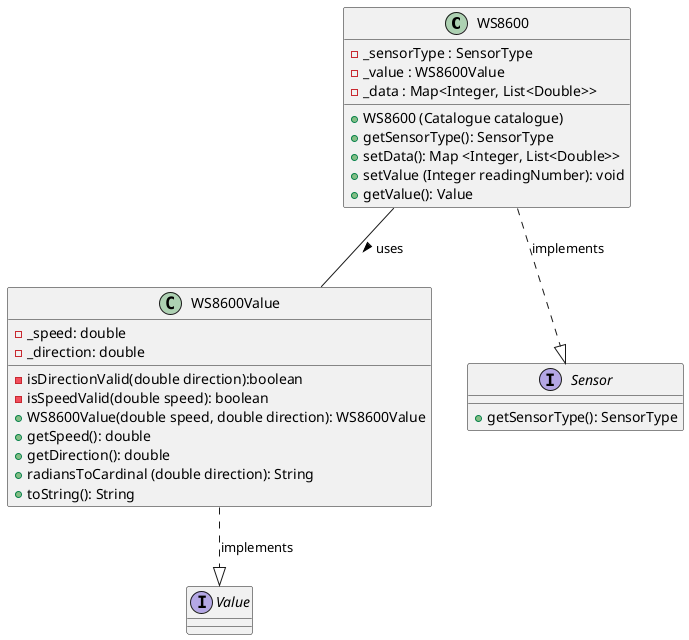 @startuml
'https://plantuml.com/class-diagram


class WS8600
class WS8600Value
interface Sensor
interface Value


WS8600 -- WS8600Value : uses >
WS8600 ..|> Sensor : implements
WS8600Value ..|> Value : implements



class WS8600{

- _sensorType : SensorType
- _value : WS8600Value
- _data : Map<Integer, List<Double>>
+WS8600 (Catalogue catalogue)
+getSensorType(): SensorType
+setData(): Map <Integer, List<Double>>
+setValue (Integer readingNumber): void
+getValue(): Value


}


class WS8600Value{

- _speed: double
- _direction: double
- isDirectionValid(double direction):boolean
- isSpeedValid(double speed): boolean
+WS8600Value(double speed, double direction): WS8600Value
+getSpeed(): double
+getDirection(): double
+radiansToCardinal (double direction): String
+toString(): String
}

interface Value {
}

interface Sensor {
+getSensorType(): SensorType
}

@enduml